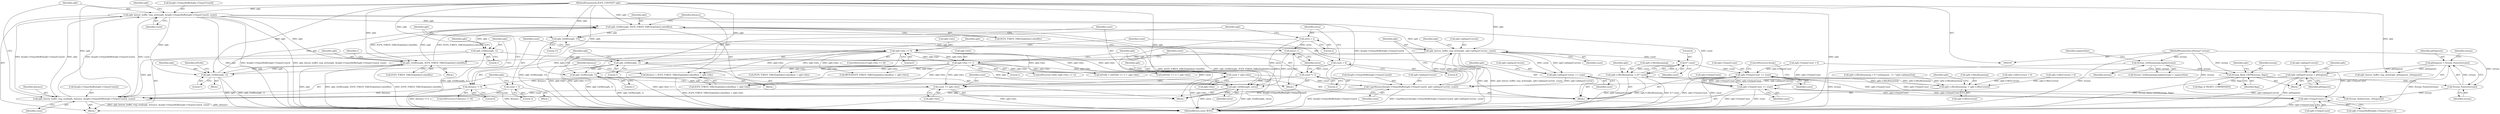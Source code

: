 digraph "0_FreeRDP_602f4a2e14b41703b5f431de3154cd46a5750a2d_0@API" {
"1000419" [label="(Call,zgfx_history_buffer_ring_write(zgfx, &(zgfx->OutputBuffer[zgfx->OutputCount]), count))"];
"1000407" [label="(Call,zgfx_history_buffer_ring_read(zgfx, distance, &(zgfx->OutputBuffer[zgfx->OutputCount]), count))"];
"1000360" [label="(Call,zgfx_GetBits(zgfx, 1))"];
"1000337" [label="(Call,zgfx_GetBits(zgfx, ZGFX_TOKEN_TABLE[opIndex].valueBits))"];
"1000250" [label="(Call,zgfx_GetBits(zgfx, 1))"];
"1000282" [label="(Call,zgfx_GetBits(zgfx, ZGFX_TOKEN_TABLE[opIndex].valueBits))"];
"1000419" [label="(Call,zgfx_history_buffer_ring_write(zgfx, &(zgfx->OutputBuffer[zgfx->OutputCount]), count))"];
"1000106" [label="(MethodParameterIn,ZGFX_CONTEXT* zgfx)"];
"1000475" [label="(Call,zgfx_history_buffer_ring_write(zgfx, zgfx->pbInputCurrent, count))"];
"1000437" [label="(Call,zgfx_GetBits(zgfx, 15))"];
"1000462" [label="(Call,CopyMemory(&(zgfx->OutputBuffer[zgfx->OutputCount]), zgfx->pbInputCurrent, count))"];
"1000177" [label="(Call,zgfx->pbInputCurrent = pbSegment)"];
"1000147" [label="(Call,pbSegment = Stream_Pointer(stream))"];
"1000149" [label="(Call,Stream_Pointer(stream))"];
"1000139" [label="(Call,Stream_Read_UINT8(stream, flags))"];
"1000131" [label="(Call,Stream_GetRemainingLength(stream))"];
"1000107" [label="(MethodParameterIn,wStream* stream)"];
"1000481" [label="(Call,zgfx->pbInputCurrent += count)"];
"1000440" [label="(Call,count = zgfx->bits)"];
"1000364" [label="(Call,zgfx->bits == 0)"];
"1000385" [label="(Call,zgfx->bits == 1)"];
"1000399" [label="(Call,zgfx_GetBits(zgfx, extra))"];
"1000396" [label="(Call,zgfx_GetBits(zgfx, 1))"];
"1000381" [label="(Call,zgfx_GetBits(zgfx, 1))"];
"1000378" [label="(Call,extra = 2)"];
"1000394" [label="(Call,extra++)"];
"1000356" [label="(Call,distance != 0)"];
"1000344" [label="(Call,distance = ZGFX_TOKEN_TABLE[opIndex].valueBase + zgfx->bits)"];
"1000402" [label="(Call,count += zgfx->bits)"];
"1000375" [label="(Call,count = 4)"];
"1000391" [label="(Call,count *= 2)"];
"1000370" [label="(Call,count = 3)"];
"1000430" [label="(Call,zgfx->OutputCount += count)"];
"1000330" [label="(Call,zgfx->OutputCount++)"];
"1000493" [label="(Call,zgfx->OutputCount += count)"];
"1000490" [label="(Call,8 * count)"];
"1000486" [label="(Call,zgfx->cBitsRemaining -= (8 * count))"];
"1000445" [label="(Call,zgfx->cBitsRemaining -= zgfx->cBitsCurrent)"];
"1000251" [label="(Identifier,zgfx)"];
"1000363" [label="(ControlStructure,if (zgfx->bits == 0))"];
"1000331" [label="(Call,zgfx->OutputCount)"];
"1000374" [label="(Block,)"];
"1000391" [label="(Call,count *= 2)"];
"1000488" [label="(Identifier,zgfx)"];
"1000386" [label="(Call,zgfx->bits)"];
"1000131" [label="(Call,Stream_GetRemainingLength(stream))"];
"1000371" [label="(Identifier,count)"];
"1000439" [label="(Literal,15)"];
"1000359" [label="(Block,)"];
"1000370" [label="(Call,count = 3)"];
"1000490" [label="(Call,8 * count)"];
"1000184" [label="(Identifier,zgfx)"];
"1000107" [label="(MethodParameterIn,wStream* stream)"];
"1000141" [label="(Identifier,flags)"];
"1000389" [label="(Literal,1)"];
"1000377" [label="(Literal,4)"];
"1000206" [label="(Call,zgfx->cBitsCurrent = 0)"];
"1000393" [label="(Literal,2)"];
"1000437" [label="(Call,zgfx_GetBits(zgfx, 15))"];
"1000419" [label="(Call,zgfx_history_buffer_ring_write(zgfx, &(zgfx->OutputBuffer[zgfx->OutputCount]), count))"];
"1000396" [label="(Call,zgfx_GetBits(zgfx, 1))"];
"1000375" [label="(Call,count = 4)"];
"1000252" [label="(Literal,1)"];
"1000346" [label="(Call,ZGFX_TOKEN_TABLE[opIndex].valueBase + zgfx->bits)"];
"1000483" [label="(Identifier,zgfx)"];
"1000151" [label="(Call,Stream_Seek(stream, cbSegment))"];
"1000130" [label="(Call,Stream_GetRemainingLength(stream) < segmentSize)"];
"1000486" [label="(Call,zgfx->cBitsRemaining -= (8 * count))"];
"1000495" [label="(Identifier,zgfx)"];
"1000150" [label="(Identifier,stream)"];
"1000380" [label="(Literal,2)"];
"1000357" [label="(Identifier,distance)"];
"1000384" [label="(ControlStructure,while (zgfx->bits == 1))"];
"1000420" [label="(Identifier,zgfx)"];
"1000390" [label="(Block,)"];
"1000399" [label="(Call,zgfx_GetBits(zgfx, extra))"];
"1000395" [label="(Identifier,extra)"];
"1000192" [label="(Call,zgfx->cBitsRemaining = 8 * (cbSegment - 1) - *zgfx->pbInputEnd)"];
"1000356" [label="(Call,distance != 0)"];
"1000177" [label="(Call,zgfx->pbInputCurrent = pbSegment)"];
"1000445" [label="(Call,zgfx->cBitsRemaining -= zgfx->cBitsCurrent)"];
"1000421" [label="(Call,&(zgfx->OutputBuffer[zgfx->OutputCount]))"];
"1000144" [label="(Identifier,zgfx)"];
"1000330" [label="(Call,zgfx->OutputCount++)"];
"1000441" [label="(Identifier,count)"];
"1000362" [label="(Literal,1)"];
"1000282" [label="(Call,zgfx_GetBits(zgfx, ZGFX_TOKEN_TABLE[opIndex].valueBits))"];
"1000385" [label="(Call,zgfx->bits == 1)"];
"1000408" [label="(Identifier,zgfx)"];
"1000454" [label="(Identifier,zgfx)"];
"1000476" [label="(Identifier,zgfx)"];
"1000409" [label="(Identifier,distance)"];
"1000337" [label="(Call,zgfx_GetBits(zgfx, ZGFX_TOKEN_TABLE[opIndex].valueBits))"];
"1000438" [label="(Identifier,zgfx)"];
"1000485" [label="(Identifier,count)"];
"1000344" [label="(Call,distance = ZGFX_TOKEN_TABLE[opIndex].valueBase + zgfx->bits)"];
"1000392" [label="(Identifier,count)"];
"1000394" [label="(Call,extra++)"];
"1000255" [label="(Call,(inPrefix << 1) + zgfx->bits)"];
"1000480" [label="(Identifier,count)"];
"1000372" [label="(Literal,3)"];
"1000487" [label="(Call,zgfx->cBitsRemaining)"];
"1000336" [label="(Block,)"];
"1000434" [label="(Identifier,count)"];
"1000501" [label="(MethodReturn,static BOOL)"];
"1000418" [label="(Identifier,count)"];
"1000436" [label="(Block,)"];
"1000397" [label="(Identifier,zgfx)"];
"1000293" [label="(Call,ZGFX_TOKEN_TABLE[opIndex].valueBase + zgfx->bits)"];
"1000477" [label="(Call,zgfx->pbInputCurrent)"];
"1000152" [label="(Identifier,stream)"];
"1000482" [label="(Call,zgfx->pbInputCurrent)"];
"1000475" [label="(Call,zgfx_history_buffer_ring_write(zgfx, zgfx->pbInputCurrent, count))"];
"1000498" [label="(ControlStructure,break;)"];
"1000369" [label="(Block,)"];
"1000382" [label="(Identifier,zgfx)"];
"1000368" [label="(Literal,0)"];
"1000410" [label="(Call,&(zgfx->OutputBuffer[zgfx->OutputCount]))"];
"1000160" [label="(Call,zgfx_history_buffer_ring_write(zgfx, pbSegment, cbSegment))"];
"1000181" [label="(Identifier,pbSegment)"];
"1000249" [label="(Block,)"];
"1000379" [label="(Identifier,extra)"];
"1000345" [label="(Identifier,distance)"];
"1000361" [label="(Identifier,zgfx)"];
"1000492" [label="(Identifier,count)"];
"1000358" [label="(Literal,0)"];
"1000149" [label="(Call,Stream_Pointer(stream))"];
"1000142" [label="(Call,zgfx->OutputCount = 0)"];
"1000474" [label="(Identifier,count)"];
"1000401" [label="(Identifier,extra)"];
"1000447" [label="(Identifier,zgfx)"];
"1000378" [label="(Call,extra = 2)"];
"1000493" [label="(Call,zgfx->OutputCount += count)"];
"1000283" [label="(Identifier,zgfx)"];
"1000497" [label="(Identifier,count)"];
"1000106" [label="(MethodParameterIn,ZGFX_CONTEXT* zgfx)"];
"1000431" [label="(Call,zgfx->OutputCount)"];
"1000446" [label="(Call,zgfx->cBitsRemaining)"];
"1000463" [label="(Call,&(zgfx->OutputBuffer[zgfx->OutputCount]))"];
"1000494" [label="(Call,zgfx->OutputCount)"];
"1000462" [label="(Call,CopyMemory(&(zgfx->OutputBuffer[zgfx->OutputCount]), zgfx->pbInputCurrent, count))"];
"1000398" [label="(Literal,1)"];
"1000147" [label="(Call,pbSegment = Stream_Pointer(stream))"];
"1000148" [label="(Identifier,pbSegment)"];
"1000387" [label="(Identifier,zgfx)"];
"1000326" [label="(Call,zgfx->OutputBuffer[zgfx->OutputCount++])"];
"1000442" [label="(Call,zgfx->bits)"];
"1000481" [label="(Call,zgfx->pbInputCurrent += count)"];
"1000381" [label="(Call,zgfx_GetBits(zgfx, 1))"];
"1000139" [label="(Call,Stream_Read_UINT8(stream, flags))"];
"1000132" [label="(Identifier,stream)"];
"1000250" [label="(Call,zgfx_GetBits(zgfx, 1))"];
"1000402" [label="(Call,count += zgfx->bits)"];
"1000284" [label="(Call,ZGFX_TOKEN_TABLE[opIndex].valueBits)"];
"1000471" [label="(Call,zgfx->pbInputCurrent)"];
"1000178" [label="(Call,zgfx->pbInputCurrent)"];
"1000491" [label="(Literal,8)"];
"1000290" [label="(Identifier,c)"];
"1000281" [label="(Block,)"];
"1000383" [label="(Literal,1)"];
"1000403" [label="(Identifier,count)"];
"1000140" [label="(Identifier,stream)"];
"1000360" [label="(Call,zgfx_GetBits(zgfx, 1))"];
"1000364" [label="(Call,zgfx->bits == 0)"];
"1000291" [label="(Call,(BYTE)(ZGFX_TOKEN_TABLE[opIndex].valueBase + zgfx->bits))"];
"1000156" [label="(Call,flags & PACKET_COMPRESSED)"];
"1000133" [label="(Identifier,segmentSize)"];
"1000376" [label="(Identifier,count)"];
"1000253" [label="(Call,inPrefix = (inPrefix << 1) + zgfx->bits)"];
"1000452" [label="(Call,zgfx->cBitsCurrent = 0)"];
"1000366" [label="(Identifier,zgfx)"];
"1000339" [label="(Call,ZGFX_TOKEN_TABLE[opIndex].valueBits)"];
"1000109" [label="(Block,)"];
"1000400" [label="(Identifier,zgfx)"];
"1000254" [label="(Identifier,inPrefix)"];
"1000365" [label="(Call,zgfx->bits)"];
"1000440" [label="(Call,count = zgfx->bits)"];
"1000355" [label="(ControlStructure,if (distance != 0))"];
"1000338" [label="(Identifier,zgfx)"];
"1000430" [label="(Call,zgfx->OutputCount += count)"];
"1000449" [label="(Call,zgfx->cBitsCurrent)"];
"1000432" [label="(Identifier,zgfx)"];
"1000429" [label="(Identifier,count)"];
"1000407" [label="(Call,zgfx_history_buffer_ring_read(zgfx, distance, &(zgfx->OutputBuffer[zgfx->OutputCount]), count))"];
"1000404" [label="(Call,zgfx->bits)"];
"1000419" -> "1000359"  [label="AST: "];
"1000419" -> "1000429"  [label="CFG: "];
"1000420" -> "1000419"  [label="AST: "];
"1000421" -> "1000419"  [label="AST: "];
"1000429" -> "1000419"  [label="AST: "];
"1000432" -> "1000419"  [label="CFG: "];
"1000419" -> "1000501"  [label="DDG: zgfx"];
"1000419" -> "1000501"  [label="DDG: &(zgfx->OutputBuffer[zgfx->OutputCount])"];
"1000419" -> "1000501"  [label="DDG: zgfx_history_buffer_ring_write(zgfx, &(zgfx->OutputBuffer[zgfx->OutputCount]), count)"];
"1000419" -> "1000250"  [label="DDG: zgfx"];
"1000419" -> "1000282"  [label="DDG: zgfx"];
"1000419" -> "1000337"  [label="DDG: zgfx"];
"1000419" -> "1000407"  [label="DDG: &(zgfx->OutputBuffer[zgfx->OutputCount])"];
"1000407" -> "1000419"  [label="DDG: zgfx"];
"1000407" -> "1000419"  [label="DDG: &(zgfx->OutputBuffer[zgfx->OutputCount])"];
"1000407" -> "1000419"  [label="DDG: count"];
"1000106" -> "1000419"  [label="DDG: zgfx"];
"1000419" -> "1000430"  [label="DDG: count"];
"1000419" -> "1000462"  [label="DDG: &(zgfx->OutputBuffer[zgfx->OutputCount])"];
"1000407" -> "1000359"  [label="AST: "];
"1000407" -> "1000418"  [label="CFG: "];
"1000408" -> "1000407"  [label="AST: "];
"1000409" -> "1000407"  [label="AST: "];
"1000410" -> "1000407"  [label="AST: "];
"1000418" -> "1000407"  [label="AST: "];
"1000420" -> "1000407"  [label="CFG: "];
"1000407" -> "1000501"  [label="DDG: distance"];
"1000407" -> "1000501"  [label="DDG: zgfx_history_buffer_ring_read(zgfx, distance, &(zgfx->OutputBuffer[zgfx->OutputCount]), count)"];
"1000360" -> "1000407"  [label="DDG: zgfx"];
"1000399" -> "1000407"  [label="DDG: zgfx"];
"1000106" -> "1000407"  [label="DDG: zgfx"];
"1000356" -> "1000407"  [label="DDG: distance"];
"1000462" -> "1000407"  [label="DDG: &(zgfx->OutputBuffer[zgfx->OutputCount])"];
"1000402" -> "1000407"  [label="DDG: count"];
"1000370" -> "1000407"  [label="DDG: count"];
"1000360" -> "1000359"  [label="AST: "];
"1000360" -> "1000362"  [label="CFG: "];
"1000361" -> "1000360"  [label="AST: "];
"1000362" -> "1000360"  [label="AST: "];
"1000366" -> "1000360"  [label="CFG: "];
"1000360" -> "1000501"  [label="DDG: zgfx_GetBits(zgfx, 1)"];
"1000337" -> "1000360"  [label="DDG: zgfx"];
"1000106" -> "1000360"  [label="DDG: zgfx"];
"1000360" -> "1000381"  [label="DDG: zgfx"];
"1000337" -> "1000336"  [label="AST: "];
"1000337" -> "1000339"  [label="CFG: "];
"1000338" -> "1000337"  [label="AST: "];
"1000339" -> "1000337"  [label="AST: "];
"1000345" -> "1000337"  [label="CFG: "];
"1000337" -> "1000501"  [label="DDG: ZGFX_TOKEN_TABLE[opIndex].valueBits"];
"1000337" -> "1000501"  [label="DDG: zgfx_GetBits(zgfx, ZGFX_TOKEN_TABLE[opIndex].valueBits)"];
"1000337" -> "1000282"  [label="DDG: ZGFX_TOKEN_TABLE[opIndex].valueBits"];
"1000250" -> "1000337"  [label="DDG: zgfx"];
"1000282" -> "1000337"  [label="DDG: zgfx"];
"1000282" -> "1000337"  [label="DDG: ZGFX_TOKEN_TABLE[opIndex].valueBits"];
"1000475" -> "1000337"  [label="DDG: zgfx"];
"1000106" -> "1000337"  [label="DDG: zgfx"];
"1000337" -> "1000437"  [label="DDG: zgfx"];
"1000250" -> "1000249"  [label="AST: "];
"1000250" -> "1000252"  [label="CFG: "];
"1000251" -> "1000250"  [label="AST: "];
"1000252" -> "1000250"  [label="AST: "];
"1000254" -> "1000250"  [label="CFG: "];
"1000250" -> "1000501"  [label="DDG: zgfx"];
"1000250" -> "1000501"  [label="DDG: zgfx_GetBits(zgfx, 1)"];
"1000282" -> "1000250"  [label="DDG: zgfx"];
"1000475" -> "1000250"  [label="DDG: zgfx"];
"1000106" -> "1000250"  [label="DDG: zgfx"];
"1000250" -> "1000282"  [label="DDG: zgfx"];
"1000282" -> "1000281"  [label="AST: "];
"1000282" -> "1000284"  [label="CFG: "];
"1000283" -> "1000282"  [label="AST: "];
"1000284" -> "1000282"  [label="AST: "];
"1000290" -> "1000282"  [label="CFG: "];
"1000282" -> "1000501"  [label="DDG: zgfx_GetBits(zgfx, ZGFX_TOKEN_TABLE[opIndex].valueBits)"];
"1000282" -> "1000501"  [label="DDG: ZGFX_TOKEN_TABLE[opIndex].valueBits"];
"1000282" -> "1000501"  [label="DDG: zgfx"];
"1000475" -> "1000282"  [label="DDG: zgfx"];
"1000106" -> "1000282"  [label="DDG: zgfx"];
"1000106" -> "1000105"  [label="AST: "];
"1000106" -> "1000501"  [label="DDG: zgfx"];
"1000106" -> "1000160"  [label="DDG: zgfx"];
"1000106" -> "1000381"  [label="DDG: zgfx"];
"1000106" -> "1000396"  [label="DDG: zgfx"];
"1000106" -> "1000399"  [label="DDG: zgfx"];
"1000106" -> "1000437"  [label="DDG: zgfx"];
"1000106" -> "1000475"  [label="DDG: zgfx"];
"1000475" -> "1000436"  [label="AST: "];
"1000475" -> "1000480"  [label="CFG: "];
"1000476" -> "1000475"  [label="AST: "];
"1000477" -> "1000475"  [label="AST: "];
"1000480" -> "1000475"  [label="AST: "];
"1000483" -> "1000475"  [label="CFG: "];
"1000475" -> "1000501"  [label="DDG: zgfx"];
"1000475" -> "1000501"  [label="DDG: zgfx_history_buffer_ring_write(zgfx, zgfx->pbInputCurrent, count)"];
"1000437" -> "1000475"  [label="DDG: zgfx"];
"1000462" -> "1000475"  [label="DDG: zgfx->pbInputCurrent"];
"1000462" -> "1000475"  [label="DDG: count"];
"1000475" -> "1000481"  [label="DDG: count"];
"1000475" -> "1000481"  [label="DDG: zgfx->pbInputCurrent"];
"1000475" -> "1000490"  [label="DDG: count"];
"1000437" -> "1000436"  [label="AST: "];
"1000437" -> "1000439"  [label="CFG: "];
"1000438" -> "1000437"  [label="AST: "];
"1000439" -> "1000437"  [label="AST: "];
"1000441" -> "1000437"  [label="CFG: "];
"1000437" -> "1000501"  [label="DDG: zgfx_GetBits(zgfx, 15)"];
"1000462" -> "1000436"  [label="AST: "];
"1000462" -> "1000474"  [label="CFG: "];
"1000463" -> "1000462"  [label="AST: "];
"1000471" -> "1000462"  [label="AST: "];
"1000474" -> "1000462"  [label="AST: "];
"1000476" -> "1000462"  [label="CFG: "];
"1000462" -> "1000501"  [label="DDG: &(zgfx->OutputBuffer[zgfx->OutputCount])"];
"1000462" -> "1000501"  [label="DDG: CopyMemory(&(zgfx->OutputBuffer[zgfx->OutputCount]), zgfx->pbInputCurrent, count)"];
"1000177" -> "1000462"  [label="DDG: zgfx->pbInputCurrent"];
"1000481" -> "1000462"  [label="DDG: zgfx->pbInputCurrent"];
"1000440" -> "1000462"  [label="DDG: count"];
"1000177" -> "1000109"  [label="AST: "];
"1000177" -> "1000181"  [label="CFG: "];
"1000178" -> "1000177"  [label="AST: "];
"1000181" -> "1000177"  [label="AST: "];
"1000184" -> "1000177"  [label="CFG: "];
"1000177" -> "1000501"  [label="DDG: pbSegment"];
"1000177" -> "1000501"  [label="DDG: zgfx->pbInputCurrent"];
"1000147" -> "1000177"  [label="DDG: pbSegment"];
"1000147" -> "1000109"  [label="AST: "];
"1000147" -> "1000149"  [label="CFG: "];
"1000148" -> "1000147"  [label="AST: "];
"1000149" -> "1000147"  [label="AST: "];
"1000152" -> "1000147"  [label="CFG: "];
"1000147" -> "1000501"  [label="DDG: Stream_Pointer(stream)"];
"1000149" -> "1000147"  [label="DDG: stream"];
"1000147" -> "1000160"  [label="DDG: pbSegment"];
"1000149" -> "1000150"  [label="CFG: "];
"1000150" -> "1000149"  [label="AST: "];
"1000139" -> "1000149"  [label="DDG: stream"];
"1000107" -> "1000149"  [label="DDG: stream"];
"1000149" -> "1000151"  [label="DDG: stream"];
"1000139" -> "1000109"  [label="AST: "];
"1000139" -> "1000141"  [label="CFG: "];
"1000140" -> "1000139"  [label="AST: "];
"1000141" -> "1000139"  [label="AST: "];
"1000144" -> "1000139"  [label="CFG: "];
"1000139" -> "1000501"  [label="DDG: Stream_Read_UINT8(stream, flags)"];
"1000131" -> "1000139"  [label="DDG: stream"];
"1000107" -> "1000139"  [label="DDG: stream"];
"1000139" -> "1000156"  [label="DDG: flags"];
"1000131" -> "1000130"  [label="AST: "];
"1000131" -> "1000132"  [label="CFG: "];
"1000132" -> "1000131"  [label="AST: "];
"1000133" -> "1000131"  [label="CFG: "];
"1000131" -> "1000501"  [label="DDG: stream"];
"1000131" -> "1000130"  [label="DDG: stream"];
"1000107" -> "1000131"  [label="DDG: stream"];
"1000107" -> "1000105"  [label="AST: "];
"1000107" -> "1000501"  [label="DDG: stream"];
"1000107" -> "1000151"  [label="DDG: stream"];
"1000481" -> "1000436"  [label="AST: "];
"1000481" -> "1000485"  [label="CFG: "];
"1000482" -> "1000481"  [label="AST: "];
"1000485" -> "1000481"  [label="AST: "];
"1000488" -> "1000481"  [label="CFG: "];
"1000481" -> "1000501"  [label="DDG: zgfx->pbInputCurrent"];
"1000440" -> "1000436"  [label="AST: "];
"1000440" -> "1000442"  [label="CFG: "];
"1000441" -> "1000440"  [label="AST: "];
"1000442" -> "1000440"  [label="AST: "];
"1000447" -> "1000440"  [label="CFG: "];
"1000440" -> "1000501"  [label="DDG: zgfx->bits"];
"1000364" -> "1000440"  [label="DDG: zgfx->bits"];
"1000385" -> "1000440"  [label="DDG: zgfx->bits"];
"1000364" -> "1000363"  [label="AST: "];
"1000364" -> "1000368"  [label="CFG: "];
"1000365" -> "1000364"  [label="AST: "];
"1000368" -> "1000364"  [label="AST: "];
"1000371" -> "1000364"  [label="CFG: "];
"1000376" -> "1000364"  [label="CFG: "];
"1000364" -> "1000501"  [label="DDG: zgfx->bits"];
"1000364" -> "1000501"  [label="DDG: zgfx->bits == 0"];
"1000364" -> "1000253"  [label="DDG: zgfx->bits"];
"1000364" -> "1000255"  [label="DDG: zgfx->bits"];
"1000364" -> "1000291"  [label="DDG: zgfx->bits"];
"1000364" -> "1000293"  [label="DDG: zgfx->bits"];
"1000364" -> "1000344"  [label="DDG: zgfx->bits"];
"1000364" -> "1000346"  [label="DDG: zgfx->bits"];
"1000385" -> "1000364"  [label="DDG: zgfx->bits"];
"1000364" -> "1000385"  [label="DDG: zgfx->bits"];
"1000385" -> "1000384"  [label="AST: "];
"1000385" -> "1000389"  [label="CFG: "];
"1000386" -> "1000385"  [label="AST: "];
"1000389" -> "1000385"  [label="AST: "];
"1000392" -> "1000385"  [label="CFG: "];
"1000400" -> "1000385"  [label="CFG: "];
"1000385" -> "1000501"  [label="DDG: zgfx->bits == 1"];
"1000385" -> "1000253"  [label="DDG: zgfx->bits"];
"1000385" -> "1000255"  [label="DDG: zgfx->bits"];
"1000385" -> "1000291"  [label="DDG: zgfx->bits"];
"1000385" -> "1000293"  [label="DDG: zgfx->bits"];
"1000385" -> "1000344"  [label="DDG: zgfx->bits"];
"1000385" -> "1000346"  [label="DDG: zgfx->bits"];
"1000385" -> "1000402"  [label="DDG: zgfx->bits"];
"1000399" -> "1000374"  [label="AST: "];
"1000399" -> "1000401"  [label="CFG: "];
"1000400" -> "1000399"  [label="AST: "];
"1000401" -> "1000399"  [label="AST: "];
"1000403" -> "1000399"  [label="CFG: "];
"1000399" -> "1000501"  [label="DDG: extra"];
"1000399" -> "1000501"  [label="DDG: zgfx_GetBits(zgfx, extra)"];
"1000396" -> "1000399"  [label="DDG: zgfx"];
"1000381" -> "1000399"  [label="DDG: zgfx"];
"1000378" -> "1000399"  [label="DDG: extra"];
"1000394" -> "1000399"  [label="DDG: extra"];
"1000396" -> "1000390"  [label="AST: "];
"1000396" -> "1000398"  [label="CFG: "];
"1000397" -> "1000396"  [label="AST: "];
"1000398" -> "1000396"  [label="AST: "];
"1000387" -> "1000396"  [label="CFG: "];
"1000396" -> "1000501"  [label="DDG: zgfx_GetBits(zgfx, 1)"];
"1000381" -> "1000396"  [label="DDG: zgfx"];
"1000381" -> "1000374"  [label="AST: "];
"1000381" -> "1000383"  [label="CFG: "];
"1000382" -> "1000381"  [label="AST: "];
"1000383" -> "1000381"  [label="AST: "];
"1000387" -> "1000381"  [label="CFG: "];
"1000381" -> "1000501"  [label="DDG: zgfx_GetBits(zgfx, 1)"];
"1000378" -> "1000374"  [label="AST: "];
"1000378" -> "1000380"  [label="CFG: "];
"1000379" -> "1000378"  [label="AST: "];
"1000380" -> "1000378"  [label="AST: "];
"1000382" -> "1000378"  [label="CFG: "];
"1000378" -> "1000394"  [label="DDG: extra"];
"1000394" -> "1000390"  [label="AST: "];
"1000394" -> "1000395"  [label="CFG: "];
"1000395" -> "1000394"  [label="AST: "];
"1000397" -> "1000394"  [label="CFG: "];
"1000356" -> "1000355"  [label="AST: "];
"1000356" -> "1000358"  [label="CFG: "];
"1000357" -> "1000356"  [label="AST: "];
"1000358" -> "1000356"  [label="AST: "];
"1000361" -> "1000356"  [label="CFG: "];
"1000438" -> "1000356"  [label="CFG: "];
"1000356" -> "1000501"  [label="DDG: distance != 0"];
"1000356" -> "1000501"  [label="DDG: distance"];
"1000344" -> "1000356"  [label="DDG: distance"];
"1000344" -> "1000336"  [label="AST: "];
"1000344" -> "1000346"  [label="CFG: "];
"1000345" -> "1000344"  [label="AST: "];
"1000346" -> "1000344"  [label="AST: "];
"1000357" -> "1000344"  [label="CFG: "];
"1000344" -> "1000501"  [label="DDG: ZGFX_TOKEN_TABLE[opIndex].valueBase + zgfx->bits"];
"1000402" -> "1000374"  [label="AST: "];
"1000402" -> "1000404"  [label="CFG: "];
"1000403" -> "1000402"  [label="AST: "];
"1000404" -> "1000402"  [label="AST: "];
"1000408" -> "1000402"  [label="CFG: "];
"1000402" -> "1000501"  [label="DDG: zgfx->bits"];
"1000375" -> "1000402"  [label="DDG: count"];
"1000391" -> "1000402"  [label="DDG: count"];
"1000375" -> "1000374"  [label="AST: "];
"1000375" -> "1000377"  [label="CFG: "];
"1000376" -> "1000375"  [label="AST: "];
"1000377" -> "1000375"  [label="AST: "];
"1000379" -> "1000375"  [label="CFG: "];
"1000375" -> "1000391"  [label="DDG: count"];
"1000391" -> "1000390"  [label="AST: "];
"1000391" -> "1000393"  [label="CFG: "];
"1000392" -> "1000391"  [label="AST: "];
"1000393" -> "1000391"  [label="AST: "];
"1000395" -> "1000391"  [label="CFG: "];
"1000370" -> "1000369"  [label="AST: "];
"1000370" -> "1000372"  [label="CFG: "];
"1000371" -> "1000370"  [label="AST: "];
"1000372" -> "1000370"  [label="AST: "];
"1000408" -> "1000370"  [label="CFG: "];
"1000430" -> "1000359"  [label="AST: "];
"1000430" -> "1000434"  [label="CFG: "];
"1000431" -> "1000430"  [label="AST: "];
"1000434" -> "1000430"  [label="AST: "];
"1000498" -> "1000430"  [label="CFG: "];
"1000430" -> "1000501"  [label="DDG: count"];
"1000430" -> "1000501"  [label="DDG: zgfx->OutputCount"];
"1000430" -> "1000330"  [label="DDG: zgfx->OutputCount"];
"1000330" -> "1000430"  [label="DDG: zgfx->OutputCount"];
"1000493" -> "1000430"  [label="DDG: zgfx->OutputCount"];
"1000142" -> "1000430"  [label="DDG: zgfx->OutputCount"];
"1000430" -> "1000493"  [label="DDG: zgfx->OutputCount"];
"1000330" -> "1000326"  [label="AST: "];
"1000330" -> "1000331"  [label="CFG: "];
"1000331" -> "1000330"  [label="AST: "];
"1000326" -> "1000330"  [label="CFG: "];
"1000330" -> "1000501"  [label="DDG: zgfx->OutputCount"];
"1000493" -> "1000330"  [label="DDG: zgfx->OutputCount"];
"1000142" -> "1000330"  [label="DDG: zgfx->OutputCount"];
"1000330" -> "1000493"  [label="DDG: zgfx->OutputCount"];
"1000493" -> "1000436"  [label="AST: "];
"1000493" -> "1000497"  [label="CFG: "];
"1000494" -> "1000493"  [label="AST: "];
"1000497" -> "1000493"  [label="AST: "];
"1000498" -> "1000493"  [label="CFG: "];
"1000493" -> "1000501"  [label="DDG: zgfx->OutputCount"];
"1000493" -> "1000501"  [label="DDG: count"];
"1000490" -> "1000493"  [label="DDG: count"];
"1000142" -> "1000493"  [label="DDG: zgfx->OutputCount"];
"1000490" -> "1000486"  [label="AST: "];
"1000490" -> "1000492"  [label="CFG: "];
"1000491" -> "1000490"  [label="AST: "];
"1000492" -> "1000490"  [label="AST: "];
"1000486" -> "1000490"  [label="CFG: "];
"1000490" -> "1000486"  [label="DDG: 8"];
"1000490" -> "1000486"  [label="DDG: count"];
"1000486" -> "1000436"  [label="AST: "];
"1000487" -> "1000486"  [label="AST: "];
"1000495" -> "1000486"  [label="CFG: "];
"1000486" -> "1000501"  [label="DDG: 8 * count"];
"1000486" -> "1000501"  [label="DDG: zgfx->cBitsRemaining"];
"1000486" -> "1000445"  [label="DDG: zgfx->cBitsRemaining"];
"1000445" -> "1000486"  [label="DDG: zgfx->cBitsRemaining"];
"1000445" -> "1000436"  [label="AST: "];
"1000445" -> "1000449"  [label="CFG: "];
"1000446" -> "1000445"  [label="AST: "];
"1000449" -> "1000445"  [label="AST: "];
"1000454" -> "1000445"  [label="CFG: "];
"1000206" -> "1000445"  [label="DDG: zgfx->cBitsCurrent"];
"1000452" -> "1000445"  [label="DDG: zgfx->cBitsCurrent"];
"1000192" -> "1000445"  [label="DDG: zgfx->cBitsRemaining"];
}

